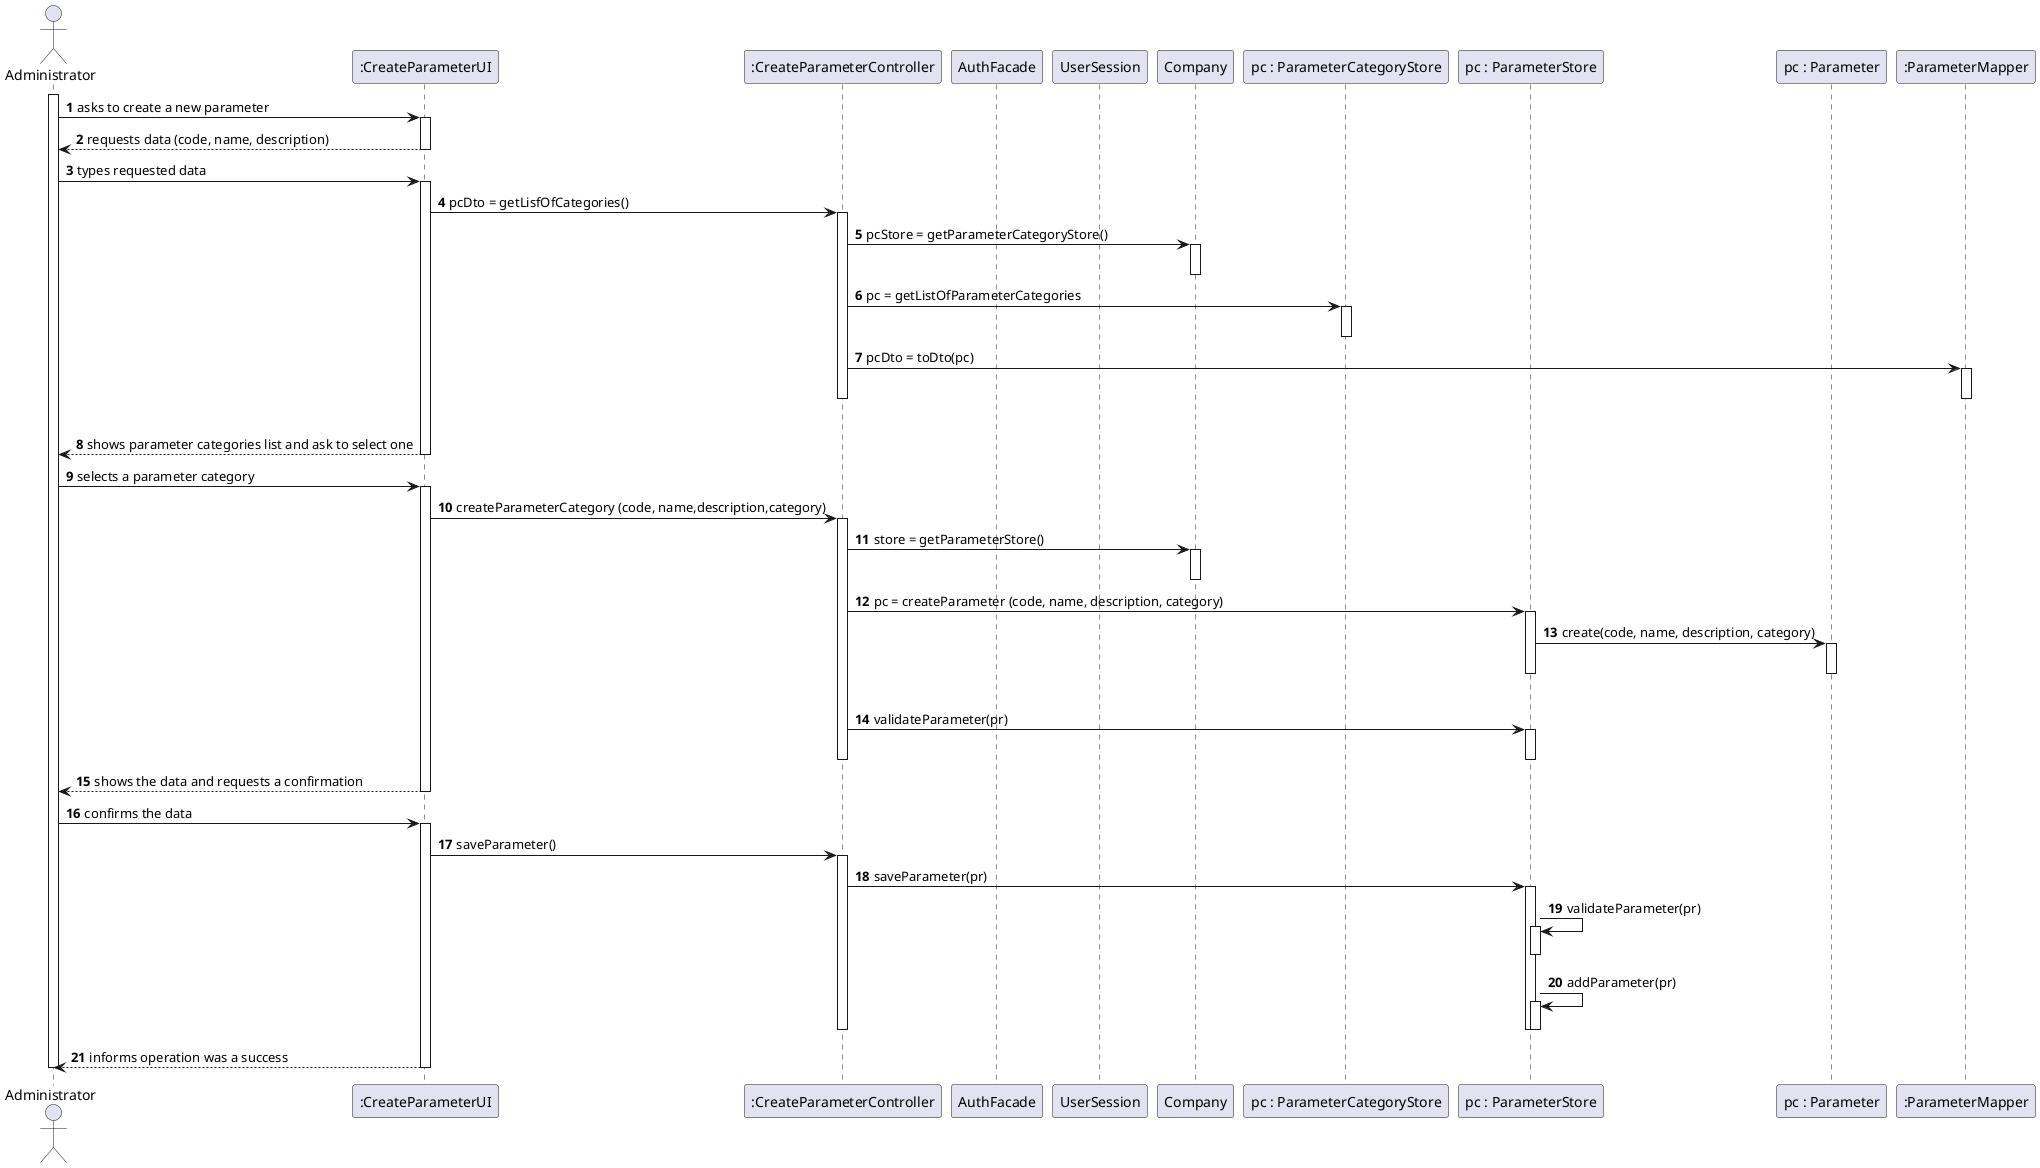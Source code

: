 @startuml
autonumber
'hide footbox
actor "Administrator" as ADM

participant ":CreateParameterUI" as UI
participant ":CreateParameterController" as CTRL
participant "AuthFacade" as AF
participant "UserSession" as US
participant "Company" as _APP
participant "pc : ParameterCategoryStore" as PCS
participant "pc : ParameterStore" as PRS
participant "pc : Parameter" as PR
participant ":ParameterMapper" as PM


activate ADM
ADM -> UI : asks to create a new parameter
activate UI

UI --> ADM : requests data (code, name, description)
deactivate UI

ADM -> UI : types requested data
activate UI

UI -> CTRL : pcDto = getLisfOfCategories()
activate CTRL
CTRL -> _APP : pcStore = getParameterCategoryStore()
activate _APP
deactivate _APP
CTRL -> PCS : pc = getListOfParameterCategories
activate PCS
deactivate PCS
CTRL -> PM : pcDto = toDto(pc)
activate PM
deactivate PM

deactivate CTRL

|||

UI --> ADM : shows parameter categories list and ask to select one
deactivate UI

ADM -> UI : selects a parameter category
activate UI
UI -> CTRL : createParameterCategory (code, name,description,category)

activate CTRL

CTRL -> _APP : store = getParameterStore()
activate _APP
deactivate _APP
CTRL -> PRS : pc = createParameter (code, name, description, category)
activate PRS
PRS -> PR : create(code, name, description, category)
activate PR
deactivate PR
deactivate PRS
|||
CTRL -> PRS : validateParameter(pr)
activate PRS
deactivate PRS
deactivate CTRL

UI --> ADM : shows the data and requests a confirmation
deactivate UI

ADM -> UI : confirms the data
activate UI

UI -> CTRL : saveParameter()
activate CTRL

CTRL -> PRS : saveParameter(pr)
activate PRS
PRS -> PRS : validateParameter(pr)
activate PRS
deactivate PRS
PRS -> PRS : addParameter(pr)
activate PRS
deactivate PRS
deactivate PRS



deactivate CTRL
UI --> ADM : informs operation was a success
deactivate UI
deactivate ADM

@enduml